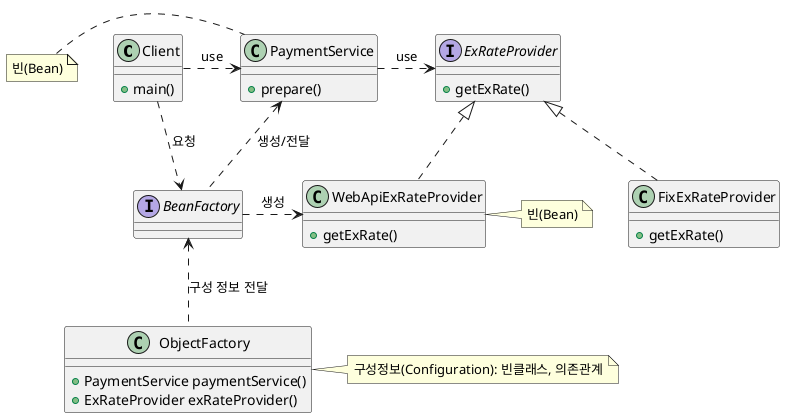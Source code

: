 @startuml
'https://plantuml.com/class-diagram

class Client {
    +main()
}
class PaymentService {
    +prepare()
}
note left: 빈(Bean)
interface ExRateProvider {
    +getExRate()
}
class WebApiExRateProvider implements ExRateProvider {
    +getExRate()
}
note right: 빈(Bean)
class FixExRateProvider implements ExRateProvider {
    +getExRate()
}
class ObjectFactory {
    +PaymentService paymentService()
    +ExRateProvider exRateProvider()
}
note right: 구성정보(Configuration): 빈클래스, 의존관계

interface BeanFactory

Client .right.> PaymentService: use
Client .down.> BeanFactory: 요청
PaymentService .right.> ExRateProvider: use
BeanFactory .up.> PaymentService: 생성/전달
BeanFactory .right.> WebApiExRateProvider: 생성
ObjectFactory .up.> BeanFactory: 구성 정보 전달


@enduml